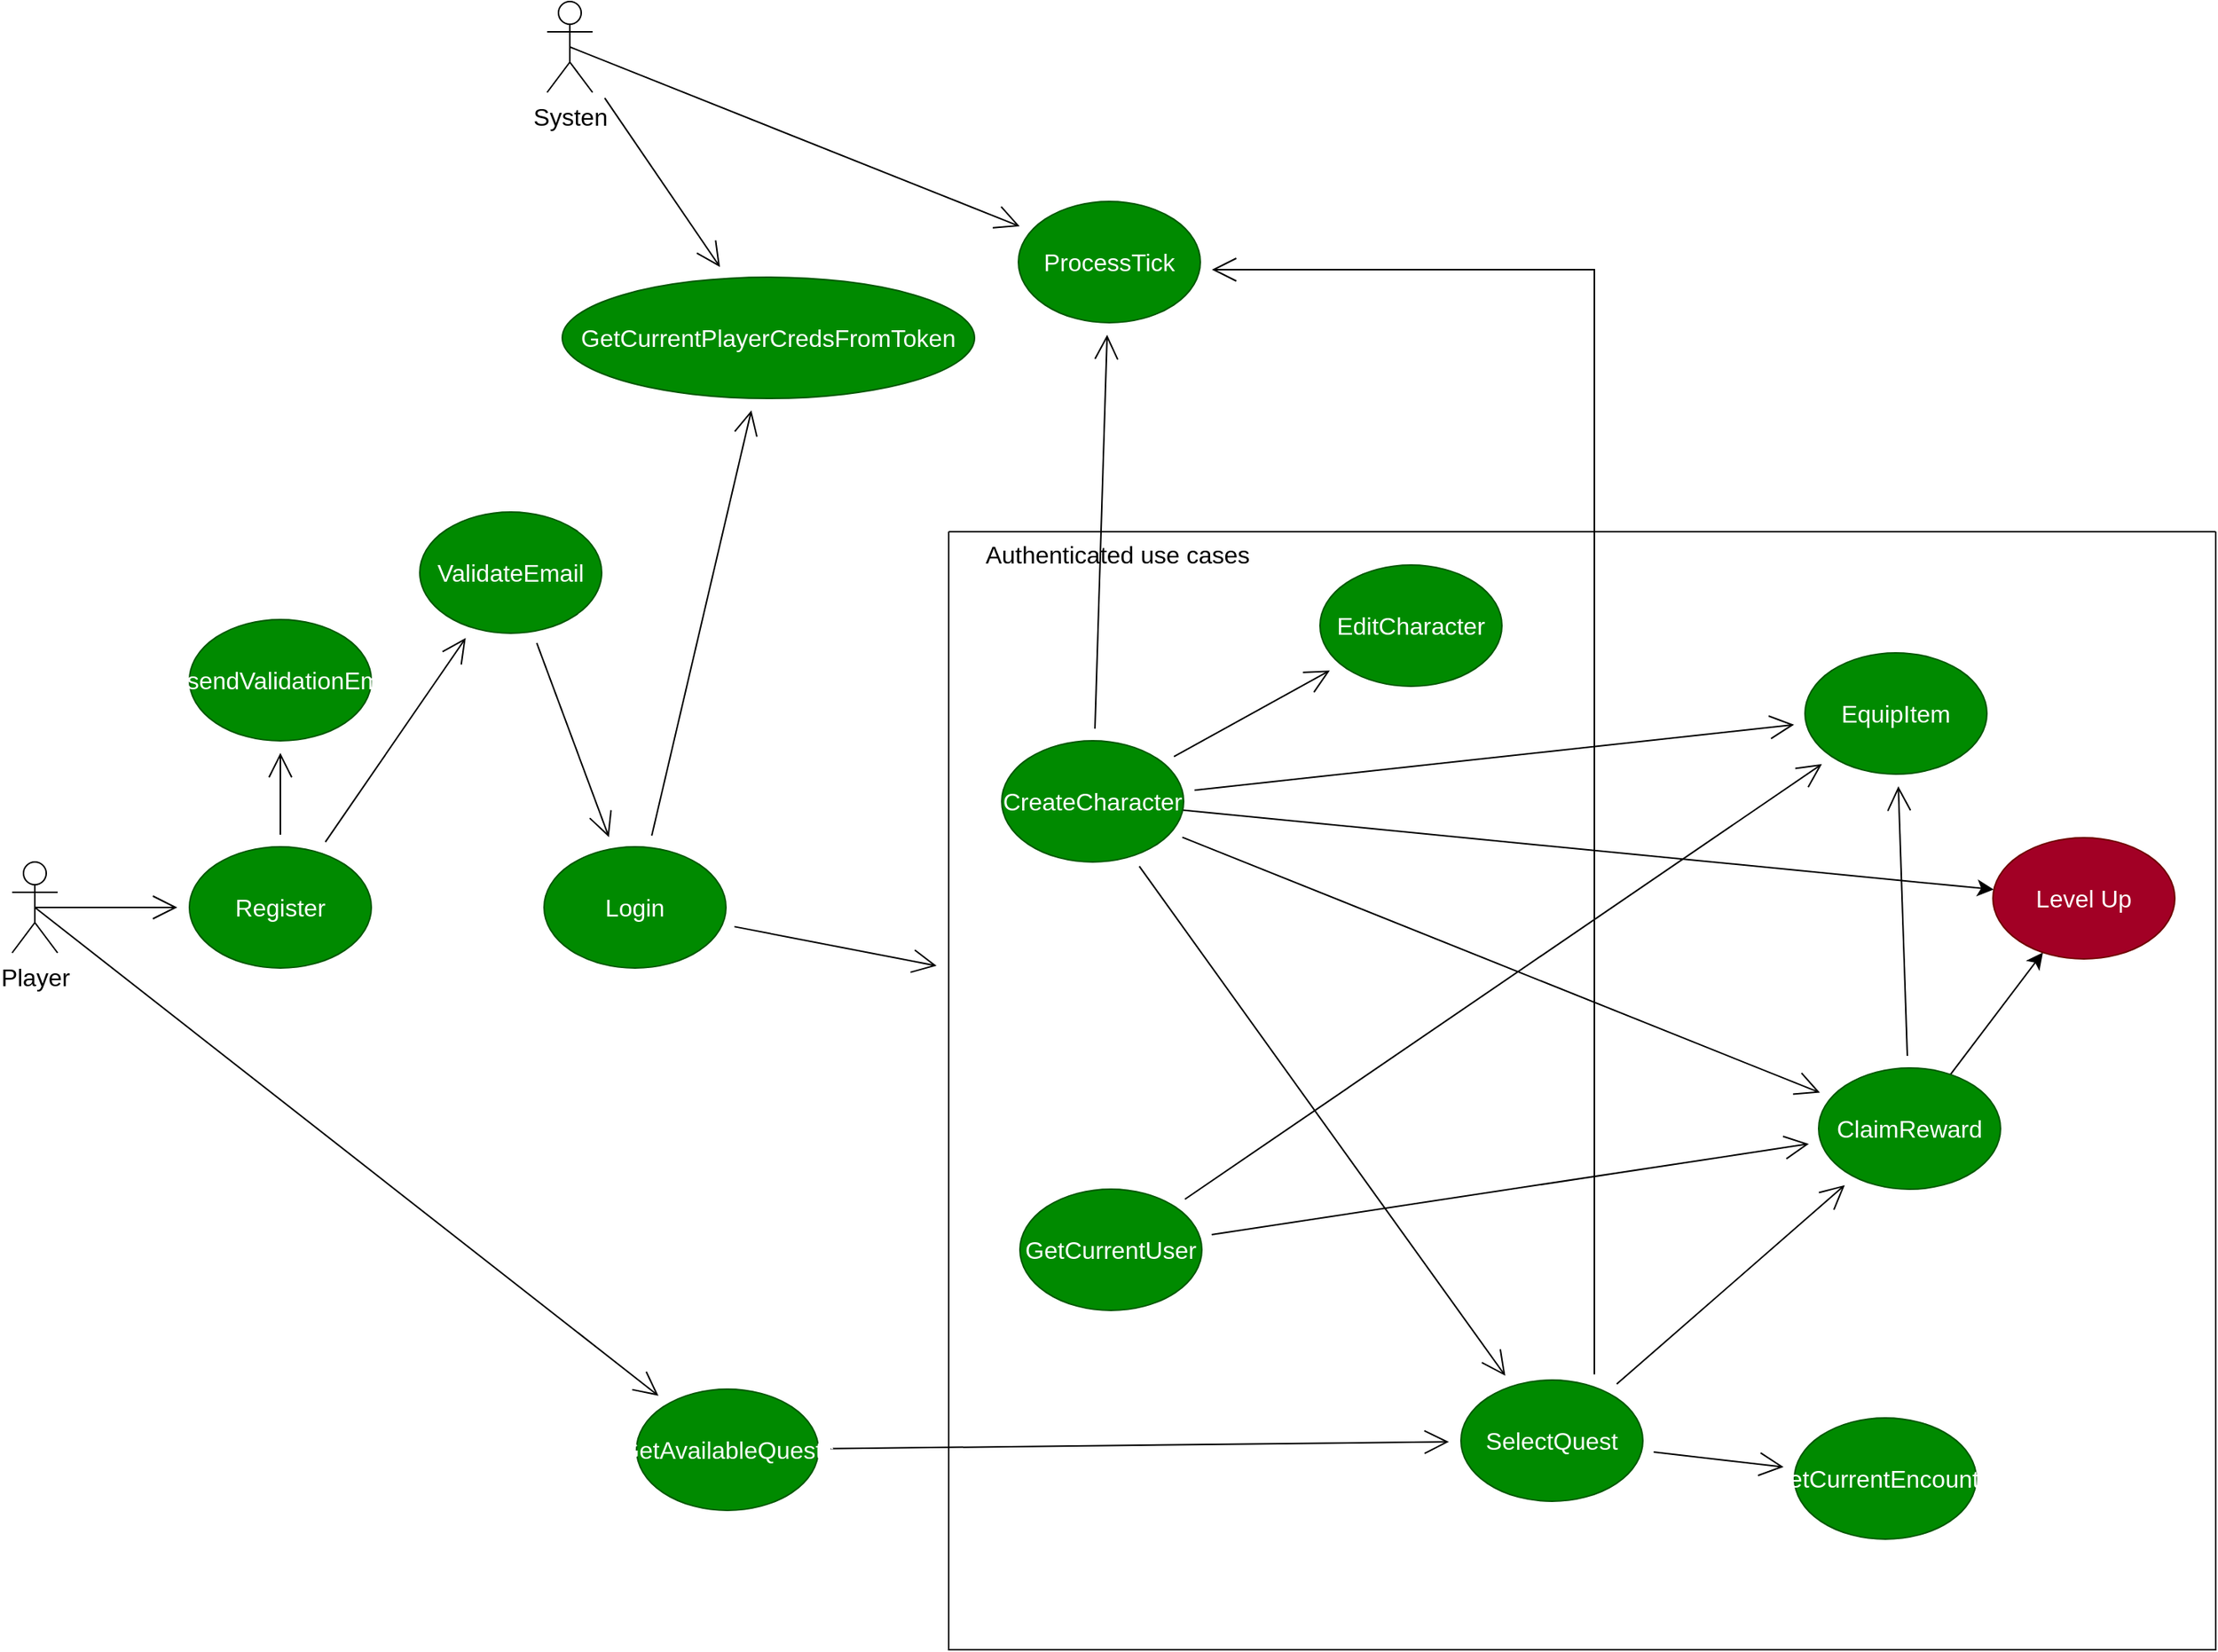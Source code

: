 <mxfile version="20.8.16" type="device"><diagram id="ipJWhZqzKr1BVn6G77or" name="Page-1"><mxGraphModel dx="2158" dy="1531" grid="0" gridSize="10" guides="1" tooltips="1" connect="1" arrows="1" fold="1" page="0" pageScale="1" pageWidth="1100" pageHeight="850" math="0" shadow="0"><root><mxCell id="0"/><mxCell id="1" parent="0"/><mxCell id="HBbe1RdpAgk0ndtDMDIS-24" value="" style="swimlane;startSize=0;fontSize=16;" parent="1" vertex="1"><mxGeometry x="318" y="65" width="836" height="738" as="geometry"><mxRectangle x="273" y="65" width="50" height="44" as="alternateBounds"/></mxGeometry></mxCell><mxCell id="HBbe1RdpAgk0ndtDMDIS-32" style="edgeStyle=none;curved=1;rounded=0;orthogonalLoop=1;jettySize=auto;html=1;fontSize=12;endArrow=open;startSize=14;endSize=14;sourcePerimeterSpacing=8;targetPerimeterSpacing=8;" parent="HBbe1RdpAgk0ndtDMDIS-24" source="HBbe1RdpAgk0ndtDMDIS-10" target="HBbe1RdpAgk0ndtDMDIS-30" edge="1"><mxGeometry relative="1" as="geometry"/></mxCell><mxCell id="HBbe1RdpAgk0ndtDMDIS-41" style="rounded=0;orthogonalLoop=1;jettySize=auto;html=1;fontSize=12;endArrow=open;startSize=14;endSize=14;sourcePerimeterSpacing=8;targetPerimeterSpacing=8;" parent="HBbe1RdpAgk0ndtDMDIS-24" source="HBbe1RdpAgk0ndtDMDIS-10" target="HBbe1RdpAgk0ndtDMDIS-39" edge="1"><mxGeometry relative="1" as="geometry"/></mxCell><mxCell id="HBbe1RdpAgk0ndtDMDIS-43" style="edgeStyle=none;rounded=0;orthogonalLoop=1;jettySize=auto;html=1;fontSize=12;endArrow=open;startSize=14;endSize=14;sourcePerimeterSpacing=8;targetPerimeterSpacing=8;" parent="HBbe1RdpAgk0ndtDMDIS-24" source="HBbe1RdpAgk0ndtDMDIS-10" target="HBbe1RdpAgk0ndtDMDIS-42" edge="1"><mxGeometry relative="1" as="geometry"/></mxCell><mxCell id="HBbe1RdpAgk0ndtDMDIS-48" style="edgeStyle=none;rounded=0;orthogonalLoop=1;jettySize=auto;html=1;fontSize=12;endArrow=open;startSize=14;endSize=14;sourcePerimeterSpacing=8;targetPerimeterSpacing=8;" parent="HBbe1RdpAgk0ndtDMDIS-24" source="HBbe1RdpAgk0ndtDMDIS-10" target="HBbe1RdpAgk0ndtDMDIS-47" edge="1"><mxGeometry relative="1" as="geometry"/></mxCell><mxCell id="cXrD7TotjxHyug0fRhrL-3" style="edgeStyle=none;curved=1;rounded=0;orthogonalLoop=1;jettySize=auto;html=1;fontSize=12;startSize=8;endSize=8;" edge="1" parent="HBbe1RdpAgk0ndtDMDIS-24" source="HBbe1RdpAgk0ndtDMDIS-10" target="cXrD7TotjxHyug0fRhrL-1"><mxGeometry relative="1" as="geometry"/></mxCell><mxCell id="HBbe1RdpAgk0ndtDMDIS-10" value="CreateCharacter" style="ellipse;whiteSpace=wrap;html=1;fontSize=16;fillColor=#008a00;fontColor=#ffffff;strokeColor=#005700;" parent="HBbe1RdpAgk0ndtDMDIS-24" vertex="1"><mxGeometry x="35" y="138" width="120" height="80" as="geometry"/></mxCell><mxCell id="FuEP7G0QTdZJVxtqd-_7-1" style="edgeStyle=none;curved=1;rounded=0;orthogonalLoop=1;jettySize=auto;html=1;fontSize=12;endArrow=open;startSize=14;endSize=14;sourcePerimeterSpacing=8;targetPerimeterSpacing=8;" parent="HBbe1RdpAgk0ndtDMDIS-24" source="HBbe1RdpAgk0ndtDMDIS-12" target="HBbe1RdpAgk0ndtDMDIS-39" edge="1"><mxGeometry relative="1" as="geometry"/></mxCell><mxCell id="FuEP7G0QTdZJVxtqd-_7-3" style="edgeStyle=none;curved=1;rounded=0;orthogonalLoop=1;jettySize=auto;html=1;fontSize=12;endArrow=open;startSize=14;endSize=14;sourcePerimeterSpacing=8;targetPerimeterSpacing=8;" parent="HBbe1RdpAgk0ndtDMDIS-24" source="HBbe1RdpAgk0ndtDMDIS-12" target="HBbe1RdpAgk0ndtDMDIS-42" edge="1"><mxGeometry relative="1" as="geometry"/></mxCell><mxCell id="HBbe1RdpAgk0ndtDMDIS-12" value="GetCurrentUser" style="ellipse;whiteSpace=wrap;html=1;fontSize=16;fillColor=#008a00;fontColor=#ffffff;strokeColor=#005700;" parent="HBbe1RdpAgk0ndtDMDIS-24" vertex="1"><mxGeometry x="47" y="434" width="120" height="80" as="geometry"/></mxCell><mxCell id="HBbe1RdpAgk0ndtDMDIS-21" value="Authenticated use cases" style="text;html=1;strokeColor=none;fillColor=none;align=center;verticalAlign=middle;whiteSpace=wrap;rounded=0;fontSize=16;" parent="HBbe1RdpAgk0ndtDMDIS-24" vertex="1"><mxGeometry x="19" width="185" height="30" as="geometry"/></mxCell><mxCell id="HBbe1RdpAgk0ndtDMDIS-50" style="edgeStyle=none;rounded=0;orthogonalLoop=1;jettySize=auto;html=1;fontSize=12;endArrow=open;startSize=14;endSize=14;sourcePerimeterSpacing=8;targetPerimeterSpacing=8;" parent="HBbe1RdpAgk0ndtDMDIS-24" source="HBbe1RdpAgk0ndtDMDIS-30" target="HBbe1RdpAgk0ndtDMDIS-49" edge="1"><mxGeometry relative="1" as="geometry"/></mxCell><mxCell id="FuEP7G0QTdZJVxtqd-_7-13" style="edgeStyle=none;curved=1;rounded=0;orthogonalLoop=1;jettySize=auto;html=1;fontSize=12;endArrow=open;startSize=14;endSize=14;sourcePerimeterSpacing=8;targetPerimeterSpacing=8;" parent="HBbe1RdpAgk0ndtDMDIS-24" source="HBbe1RdpAgk0ndtDMDIS-30" target="HBbe1RdpAgk0ndtDMDIS-39" edge="1"><mxGeometry relative="1" as="geometry"/></mxCell><mxCell id="HBbe1RdpAgk0ndtDMDIS-30" value="SelectQuest" style="ellipse;whiteSpace=wrap;html=1;fontSize=16;fillColor=#008a00;fontColor=#ffffff;strokeColor=#005700;" parent="HBbe1RdpAgk0ndtDMDIS-24" vertex="1"><mxGeometry x="338" y="560" width="120" height="80" as="geometry"/></mxCell><mxCell id="FuEP7G0QTdZJVxtqd-_7-9" style="edgeStyle=none;curved=1;rounded=0;orthogonalLoop=1;jettySize=auto;html=1;fontSize=12;endArrow=open;startSize=14;endSize=14;sourcePerimeterSpacing=8;targetPerimeterSpacing=8;" parent="HBbe1RdpAgk0ndtDMDIS-24" source="HBbe1RdpAgk0ndtDMDIS-39" target="HBbe1RdpAgk0ndtDMDIS-42" edge="1"><mxGeometry relative="1" as="geometry"/></mxCell><mxCell id="cXrD7TotjxHyug0fRhrL-2" style="edgeStyle=none;curved=1;rounded=0;orthogonalLoop=1;jettySize=auto;html=1;fontSize=12;startSize=8;endSize=8;" edge="1" parent="HBbe1RdpAgk0ndtDMDIS-24" source="HBbe1RdpAgk0ndtDMDIS-39" target="cXrD7TotjxHyug0fRhrL-1"><mxGeometry relative="1" as="geometry"/></mxCell><mxCell id="HBbe1RdpAgk0ndtDMDIS-39" value="ClaimReward" style="ellipse;whiteSpace=wrap;html=1;fontSize=16;fillColor=#008a00;fontColor=#ffffff;strokeColor=#005700;" parent="HBbe1RdpAgk0ndtDMDIS-24" vertex="1"><mxGeometry x="574" y="354" width="120" height="80" as="geometry"/></mxCell><mxCell id="HBbe1RdpAgk0ndtDMDIS-42" value="EquipItem" style="ellipse;whiteSpace=wrap;html=1;fontSize=16;fillColor=#008a00;fontColor=#ffffff;strokeColor=#005700;" parent="HBbe1RdpAgk0ndtDMDIS-24" vertex="1"><mxGeometry x="565" y="80" width="120" height="80" as="geometry"/></mxCell><mxCell id="HBbe1RdpAgk0ndtDMDIS-47" value="EditCharacter" style="ellipse;whiteSpace=wrap;html=1;fontSize=16;fillColor=#008a00;fontColor=#ffffff;strokeColor=#005700;" parent="HBbe1RdpAgk0ndtDMDIS-24" vertex="1"><mxGeometry x="245" y="22" width="120" height="80" as="geometry"/></mxCell><mxCell id="HBbe1RdpAgk0ndtDMDIS-49" value="GetCurrentEncounter" style="ellipse;whiteSpace=wrap;html=1;fontSize=16;fillColor=#008a00;fontColor=#ffffff;strokeColor=#005700;" parent="HBbe1RdpAgk0ndtDMDIS-24" vertex="1"><mxGeometry x="558" y="585" width="120" height="80" as="geometry"/></mxCell><mxCell id="cXrD7TotjxHyug0fRhrL-1" value="Level Up" style="ellipse;whiteSpace=wrap;html=1;fontSize=16;fillColor=#a20025;fontColor=#ffffff;strokeColor=#6F0000;" vertex="1" parent="HBbe1RdpAgk0ndtDMDIS-24"><mxGeometry x="689" y="202" width="120" height="80" as="geometry"/></mxCell><mxCell id="HBbe1RdpAgk0ndtDMDIS-4" style="edgeStyle=none;curved=1;rounded=0;orthogonalLoop=1;jettySize=auto;html=1;exitX=0.5;exitY=0.5;exitDx=0;exitDy=0;exitPerimeter=0;fontSize=12;endArrow=open;startSize=14;endSize=14;sourcePerimeterSpacing=8;targetPerimeterSpacing=8;" parent="1" source="HBbe1RdpAgk0ndtDMDIS-1" target="HBbe1RdpAgk0ndtDMDIS-2" edge="1"><mxGeometry relative="1" as="geometry"/></mxCell><mxCell id="HBbe1RdpAgk0ndtDMDIS-19" style="edgeStyle=none;curved=1;rounded=0;orthogonalLoop=1;jettySize=auto;html=1;exitX=0.5;exitY=0.5;exitDx=0;exitDy=0;exitPerimeter=0;fontSize=12;endArrow=open;startSize=14;endSize=14;sourcePerimeterSpacing=8;targetPerimeterSpacing=8;" parent="1" source="HBbe1RdpAgk0ndtDMDIS-1" target="HBbe1RdpAgk0ndtDMDIS-18" edge="1"><mxGeometry relative="1" as="geometry"/></mxCell><mxCell id="HBbe1RdpAgk0ndtDMDIS-1" value="Player" style="shape=umlActor;verticalLabelPosition=bottom;verticalAlign=top;html=1;outlineConnect=0;fontSize=16;" parent="1" vertex="1"><mxGeometry x="-300" y="283" width="30" height="60" as="geometry"/></mxCell><mxCell id="HBbe1RdpAgk0ndtDMDIS-5" style="edgeStyle=none;curved=1;rounded=0;orthogonalLoop=1;jettySize=auto;html=1;fontSize=12;endArrow=open;startSize=14;endSize=14;sourcePerimeterSpacing=8;targetPerimeterSpacing=8;" parent="1" source="HBbe1RdpAgk0ndtDMDIS-2" target="HBbe1RdpAgk0ndtDMDIS-3" edge="1"><mxGeometry relative="1" as="geometry"/></mxCell><mxCell id="HBbe1RdpAgk0ndtDMDIS-46" style="edgeStyle=none;rounded=0;orthogonalLoop=1;jettySize=auto;html=1;fontSize=12;endArrow=open;startSize=14;endSize=14;sourcePerimeterSpacing=8;targetPerimeterSpacing=8;" parent="1" source="HBbe1RdpAgk0ndtDMDIS-2" target="HBbe1RdpAgk0ndtDMDIS-45" edge="1"><mxGeometry relative="1" as="geometry"/></mxCell><mxCell id="HBbe1RdpAgk0ndtDMDIS-2" value="Register" style="ellipse;whiteSpace=wrap;html=1;fontSize=16;fillColor=#008a00;fontColor=#ffffff;strokeColor=#005700;" parent="1" vertex="1"><mxGeometry x="-183" y="273" width="120" height="80" as="geometry"/></mxCell><mxCell id="HBbe1RdpAgk0ndtDMDIS-7" style="edgeStyle=none;curved=1;rounded=0;orthogonalLoop=1;jettySize=auto;html=1;fontSize=12;endArrow=open;startSize=14;endSize=14;sourcePerimeterSpacing=8;targetPerimeterSpacing=8;" parent="1" source="HBbe1RdpAgk0ndtDMDIS-3" target="HBbe1RdpAgk0ndtDMDIS-6" edge="1"><mxGeometry relative="1" as="geometry"/></mxCell><mxCell id="HBbe1RdpAgk0ndtDMDIS-3" value="ValidateEmail" style="ellipse;whiteSpace=wrap;html=1;fontSize=16;fillColor=#008a00;fontColor=#ffffff;strokeColor=#005700;" parent="1" vertex="1"><mxGeometry x="-31" y="52" width="120" height="80" as="geometry"/></mxCell><mxCell id="HBbe1RdpAgk0ndtDMDIS-23" style="edgeStyle=none;curved=1;rounded=0;orthogonalLoop=1;jettySize=auto;html=1;fontSize=12;endArrow=open;startSize=14;endSize=14;sourcePerimeterSpacing=8;targetPerimeterSpacing=8;" parent="1" source="HBbe1RdpAgk0ndtDMDIS-6" target="HBbe1RdpAgk0ndtDMDIS-24" edge="1"><mxGeometry relative="1" as="geometry"><mxPoint x="267.0" y="328.96" as="targetPoint"/></mxGeometry></mxCell><mxCell id="FuEP7G0QTdZJVxtqd-_7-6" style="edgeStyle=none;curved=1;rounded=0;orthogonalLoop=1;jettySize=auto;html=1;fontSize=12;endArrow=open;startSize=14;endSize=14;sourcePerimeterSpacing=8;targetPerimeterSpacing=8;" parent="1" source="HBbe1RdpAgk0ndtDMDIS-6" target="FuEP7G0QTdZJVxtqd-_7-4" edge="1"><mxGeometry relative="1" as="geometry"/></mxCell><mxCell id="HBbe1RdpAgk0ndtDMDIS-6" value="Login" style="ellipse;whiteSpace=wrap;html=1;fontSize=16;fillColor=#008a00;fontColor=#ffffff;strokeColor=#005700;" parent="1" vertex="1"><mxGeometry x="51" y="273" width="120" height="80" as="geometry"/></mxCell><mxCell id="HBbe1RdpAgk0ndtDMDIS-31" style="edgeStyle=none;curved=1;rounded=0;orthogonalLoop=1;jettySize=auto;html=1;fontSize=12;endArrow=open;startSize=14;endSize=14;sourcePerimeterSpacing=8;targetPerimeterSpacing=8;" parent="1" source="HBbe1RdpAgk0ndtDMDIS-18" target="HBbe1RdpAgk0ndtDMDIS-30" edge="1"><mxGeometry relative="1" as="geometry"/></mxCell><mxCell id="HBbe1RdpAgk0ndtDMDIS-18" value="GetAvailableQuests" style="ellipse;whiteSpace=wrap;html=1;fontSize=16;fillColor=#008a00;fontColor=#ffffff;strokeColor=#005700;" parent="1" vertex="1"><mxGeometry x="112" y="631" width="120" height="80" as="geometry"/></mxCell><mxCell id="HBbe1RdpAgk0ndtDMDIS-33" value="ProcessTick" style="ellipse;whiteSpace=wrap;html=1;fontSize=16;fillColor=#008a00;fontColor=#ffffff;strokeColor=#005700;" parent="1" vertex="1"><mxGeometry x="364" y="-153" width="120" height="80" as="geometry"/></mxCell><mxCell id="HBbe1RdpAgk0ndtDMDIS-35" style="edgeStyle=none;curved=1;rounded=0;orthogonalLoop=1;jettySize=auto;html=1;exitX=0.5;exitY=0.5;exitDx=0;exitDy=0;exitPerimeter=0;fontSize=12;endArrow=open;startSize=14;endSize=14;sourcePerimeterSpacing=8;targetPerimeterSpacing=8;" parent="1" source="HBbe1RdpAgk0ndtDMDIS-34" target="HBbe1RdpAgk0ndtDMDIS-33" edge="1"><mxGeometry relative="1" as="geometry"/></mxCell><mxCell id="FuEP7G0QTdZJVxtqd-_7-5" style="edgeStyle=none;curved=1;rounded=0;orthogonalLoop=1;jettySize=auto;html=1;fontSize=12;endArrow=open;startSize=14;endSize=14;sourcePerimeterSpacing=8;targetPerimeterSpacing=8;" parent="1" source="HBbe1RdpAgk0ndtDMDIS-34" target="FuEP7G0QTdZJVxtqd-_7-4" edge="1"><mxGeometry relative="1" as="geometry"/></mxCell><mxCell id="HBbe1RdpAgk0ndtDMDIS-34" value="Systen" style="shape=umlActor;verticalLabelPosition=bottom;verticalAlign=top;html=1;outlineConnect=0;fontSize=16;" parent="1" vertex="1"><mxGeometry x="53" y="-285" width="30" height="60" as="geometry"/></mxCell><mxCell id="HBbe1RdpAgk0ndtDMDIS-36" style="edgeStyle=none;curved=1;rounded=0;orthogonalLoop=1;jettySize=auto;html=1;fontSize=12;endArrow=open;startSize=14;endSize=14;sourcePerimeterSpacing=8;targetPerimeterSpacing=8;" parent="1" source="HBbe1RdpAgk0ndtDMDIS-10" target="HBbe1RdpAgk0ndtDMDIS-33" edge="1"><mxGeometry relative="1" as="geometry"/></mxCell><mxCell id="HBbe1RdpAgk0ndtDMDIS-37" style="edgeStyle=orthogonalEdgeStyle;rounded=0;orthogonalLoop=1;jettySize=auto;html=1;fontSize=12;endArrow=open;startSize=14;endSize=14;sourcePerimeterSpacing=8;targetPerimeterSpacing=8;" parent="1" source="HBbe1RdpAgk0ndtDMDIS-30" target="HBbe1RdpAgk0ndtDMDIS-33" edge="1"><mxGeometry relative="1" as="geometry"><mxPoint x="857" y="-11" as="targetPoint"/><Array as="points"><mxPoint x="744" y="-108"/></Array></mxGeometry></mxCell><mxCell id="HBbe1RdpAgk0ndtDMDIS-45" value="ResendValidationEmail" style="ellipse;whiteSpace=wrap;html=1;fontSize=16;fillColor=#008a00;fontColor=#ffffff;strokeColor=#005700;" parent="1" vertex="1"><mxGeometry x="-183" y="123" width="120" height="80" as="geometry"/></mxCell><mxCell id="FuEP7G0QTdZJVxtqd-_7-4" value="GetCurrentPlayerCredsFromToken" style="ellipse;whiteSpace=wrap;html=1;fontSize=16;fillColor=#008a00;fontColor=#ffffff;strokeColor=#005700;" parent="1" vertex="1"><mxGeometry x="63" y="-103" width="272" height="80" as="geometry"/></mxCell></root></mxGraphModel></diagram></mxfile>